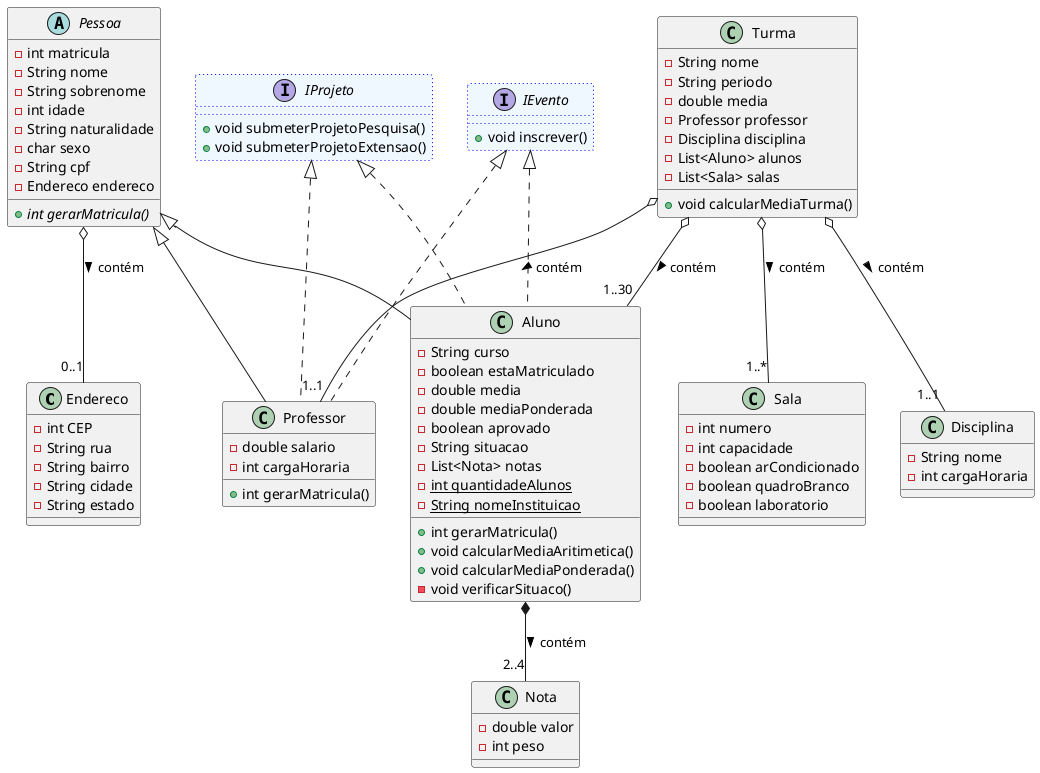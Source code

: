 @startuml Academico

    Class Endereco {
        - int CEP
        - String rua
        - String bairro
        - String cidade
        - String estado
    }

    abstract Class Pessoa {
        - int matricula
        - String nome
        - String sobrenome
        - int idade
        - String naturalidade
        - char sexo
        - String cpf
        - Endereco endereco

        + {abstract} int gerarMatricula()
    }

    Class Nota {
        - double valor
        - int peso
    }

    Class Aluno {
        - String curso 
        - boolean estaMatriculado
        - double media
        - double mediaPonderada
        - boolean aprovado
        - String situacao
        - List<Nota> notas
        - {static} int quantidadeAlunos
        - {static} String nomeInstituicao

        + int gerarMatricula()
        + void calcularMediaAritimetica()
        + void calcularMediaPonderada()
        - void verificarSituaco()
    }

    Class Professor {
        - double salario
        - int cargaHoraria
        
        + int gerarMatricula()
    }

    Class Disciplina {
        - String nome
        - int cargaHoraria
    }

    Class Sala {
        - int numero
        - int capacidade
        - boolean arCondicionado
        - boolean quadroBranco
        - boolean laboratorio
    }

    Class Turma {
        - String nome
        - String periodo
        - double media
        - Professor professor
        - Disciplina disciplina
        - List<Aluno> alunos
        - List<Sala> salas

        + void calcularMediaTurma()
    }

    interface IProjeto #aliceblue ##[dotted]blue {

        + void submeterProjetoPesquisa()
        + void submeterProjetoExtensao()

    }

    interface IEvento #aliceblue ##[dotted]blue {

        + void inscrever()
    }

    Pessoa <|-- Aluno
    Pessoa <|-- Professor
    Pessoa o-- "0..1" Endereco : contém >

    Aluno *-- "2..4" Nota : contém >

    Turma o-- "1..1" Professor : contém >
    Turma o-- "1..1" Disciplina : contém >
    Turma o-- "1..30" Aluno : contém >
    Turma o-- "1..*" Sala : contém >

    IProjeto <|.. Professor
    IProjeto <|.. Aluno
    IEvento <|.. Professor
    IEvento <|.. Aluno

@enduml